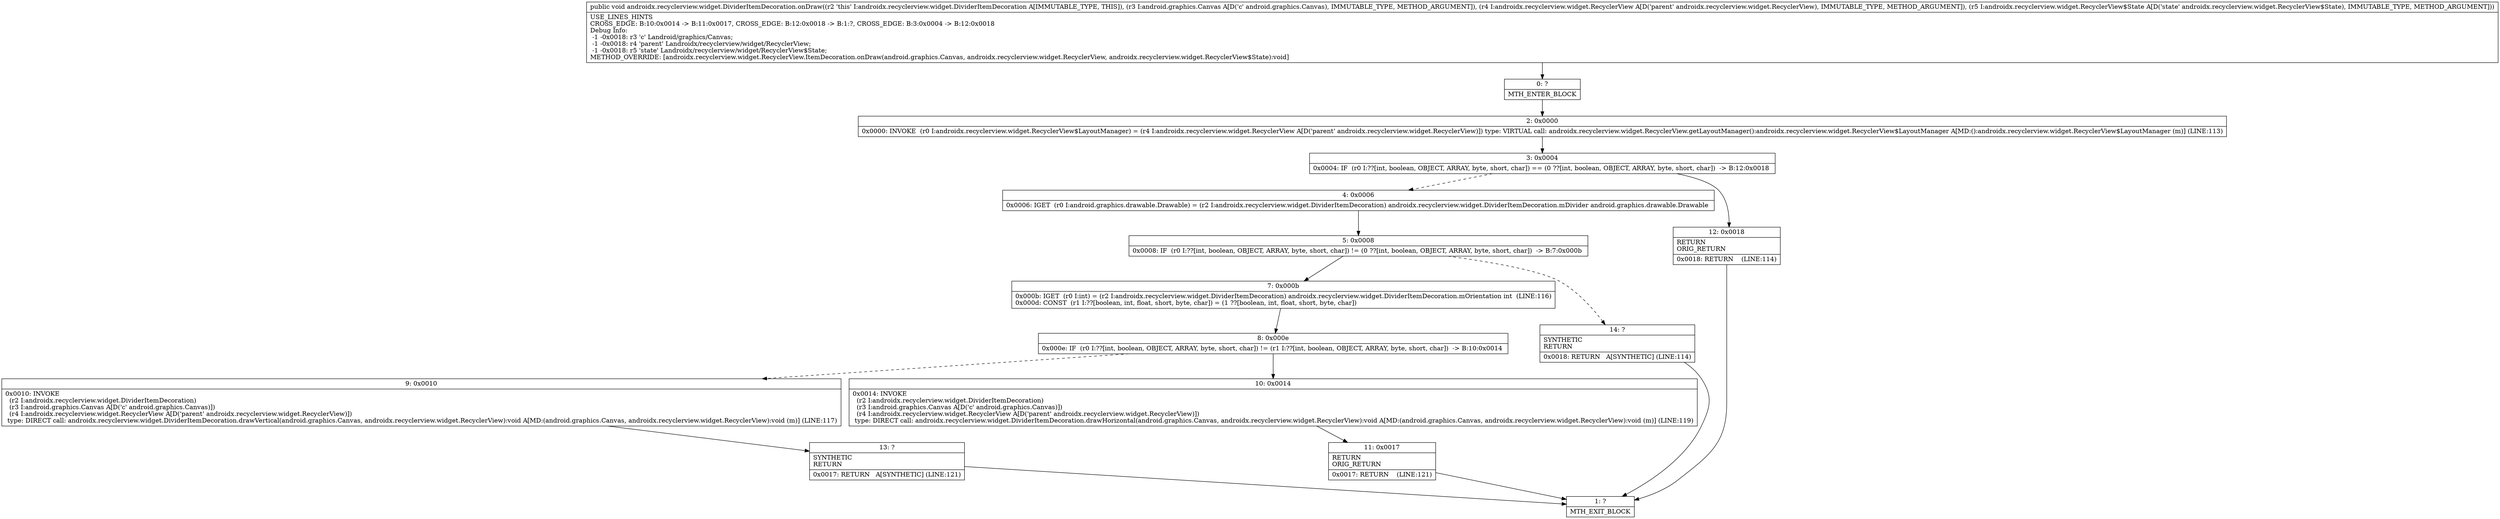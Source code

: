 digraph "CFG forandroidx.recyclerview.widget.DividerItemDecoration.onDraw(Landroid\/graphics\/Canvas;Landroidx\/recyclerview\/widget\/RecyclerView;Landroidx\/recyclerview\/widget\/RecyclerView$State;)V" {
Node_0 [shape=record,label="{0\:\ ?|MTH_ENTER_BLOCK\l}"];
Node_2 [shape=record,label="{2\:\ 0x0000|0x0000: INVOKE  (r0 I:androidx.recyclerview.widget.RecyclerView$LayoutManager) = (r4 I:androidx.recyclerview.widget.RecyclerView A[D('parent' androidx.recyclerview.widget.RecyclerView)]) type: VIRTUAL call: androidx.recyclerview.widget.RecyclerView.getLayoutManager():androidx.recyclerview.widget.RecyclerView$LayoutManager A[MD:():androidx.recyclerview.widget.RecyclerView$LayoutManager (m)] (LINE:113)\l}"];
Node_3 [shape=record,label="{3\:\ 0x0004|0x0004: IF  (r0 I:??[int, boolean, OBJECT, ARRAY, byte, short, char]) == (0 ??[int, boolean, OBJECT, ARRAY, byte, short, char])  \-\> B:12:0x0018 \l}"];
Node_4 [shape=record,label="{4\:\ 0x0006|0x0006: IGET  (r0 I:android.graphics.drawable.Drawable) = (r2 I:androidx.recyclerview.widget.DividerItemDecoration) androidx.recyclerview.widget.DividerItemDecoration.mDivider android.graphics.drawable.Drawable \l}"];
Node_5 [shape=record,label="{5\:\ 0x0008|0x0008: IF  (r0 I:??[int, boolean, OBJECT, ARRAY, byte, short, char]) != (0 ??[int, boolean, OBJECT, ARRAY, byte, short, char])  \-\> B:7:0x000b \l}"];
Node_7 [shape=record,label="{7\:\ 0x000b|0x000b: IGET  (r0 I:int) = (r2 I:androidx.recyclerview.widget.DividerItemDecoration) androidx.recyclerview.widget.DividerItemDecoration.mOrientation int  (LINE:116)\l0x000d: CONST  (r1 I:??[boolean, int, float, short, byte, char]) = (1 ??[boolean, int, float, short, byte, char]) \l}"];
Node_8 [shape=record,label="{8\:\ 0x000e|0x000e: IF  (r0 I:??[int, boolean, OBJECT, ARRAY, byte, short, char]) != (r1 I:??[int, boolean, OBJECT, ARRAY, byte, short, char])  \-\> B:10:0x0014 \l}"];
Node_9 [shape=record,label="{9\:\ 0x0010|0x0010: INVOKE  \l  (r2 I:androidx.recyclerview.widget.DividerItemDecoration)\l  (r3 I:android.graphics.Canvas A[D('c' android.graphics.Canvas)])\l  (r4 I:androidx.recyclerview.widget.RecyclerView A[D('parent' androidx.recyclerview.widget.RecyclerView)])\l type: DIRECT call: androidx.recyclerview.widget.DividerItemDecoration.drawVertical(android.graphics.Canvas, androidx.recyclerview.widget.RecyclerView):void A[MD:(android.graphics.Canvas, androidx.recyclerview.widget.RecyclerView):void (m)] (LINE:117)\l}"];
Node_13 [shape=record,label="{13\:\ ?|SYNTHETIC\lRETURN\l|0x0017: RETURN   A[SYNTHETIC] (LINE:121)\l}"];
Node_1 [shape=record,label="{1\:\ ?|MTH_EXIT_BLOCK\l}"];
Node_10 [shape=record,label="{10\:\ 0x0014|0x0014: INVOKE  \l  (r2 I:androidx.recyclerview.widget.DividerItemDecoration)\l  (r3 I:android.graphics.Canvas A[D('c' android.graphics.Canvas)])\l  (r4 I:androidx.recyclerview.widget.RecyclerView A[D('parent' androidx.recyclerview.widget.RecyclerView)])\l type: DIRECT call: androidx.recyclerview.widget.DividerItemDecoration.drawHorizontal(android.graphics.Canvas, androidx.recyclerview.widget.RecyclerView):void A[MD:(android.graphics.Canvas, androidx.recyclerview.widget.RecyclerView):void (m)] (LINE:119)\l}"];
Node_11 [shape=record,label="{11\:\ 0x0017|RETURN\lORIG_RETURN\l|0x0017: RETURN    (LINE:121)\l}"];
Node_14 [shape=record,label="{14\:\ ?|SYNTHETIC\lRETURN\l|0x0018: RETURN   A[SYNTHETIC] (LINE:114)\l}"];
Node_12 [shape=record,label="{12\:\ 0x0018|RETURN\lORIG_RETURN\l|0x0018: RETURN    (LINE:114)\l}"];
MethodNode[shape=record,label="{public void androidx.recyclerview.widget.DividerItemDecoration.onDraw((r2 'this' I:androidx.recyclerview.widget.DividerItemDecoration A[IMMUTABLE_TYPE, THIS]), (r3 I:android.graphics.Canvas A[D('c' android.graphics.Canvas), IMMUTABLE_TYPE, METHOD_ARGUMENT]), (r4 I:androidx.recyclerview.widget.RecyclerView A[D('parent' androidx.recyclerview.widget.RecyclerView), IMMUTABLE_TYPE, METHOD_ARGUMENT]), (r5 I:androidx.recyclerview.widget.RecyclerView$State A[D('state' androidx.recyclerview.widget.RecyclerView$State), IMMUTABLE_TYPE, METHOD_ARGUMENT]))  | USE_LINES_HINTS\lCROSS_EDGE: B:10:0x0014 \-\> B:11:0x0017, CROSS_EDGE: B:12:0x0018 \-\> B:1:?, CROSS_EDGE: B:3:0x0004 \-\> B:12:0x0018\lDebug Info:\l  \-1 \-0x0018: r3 'c' Landroid\/graphics\/Canvas;\l  \-1 \-0x0018: r4 'parent' Landroidx\/recyclerview\/widget\/RecyclerView;\l  \-1 \-0x0018: r5 'state' Landroidx\/recyclerview\/widget\/RecyclerView$State;\lMETHOD_OVERRIDE: [androidx.recyclerview.widget.RecyclerView.ItemDecoration.onDraw(android.graphics.Canvas, androidx.recyclerview.widget.RecyclerView, androidx.recyclerview.widget.RecyclerView$State):void]\l}"];
MethodNode -> Node_0;Node_0 -> Node_2;
Node_2 -> Node_3;
Node_3 -> Node_4[style=dashed];
Node_3 -> Node_12;
Node_4 -> Node_5;
Node_5 -> Node_7;
Node_5 -> Node_14[style=dashed];
Node_7 -> Node_8;
Node_8 -> Node_9[style=dashed];
Node_8 -> Node_10;
Node_9 -> Node_13;
Node_13 -> Node_1;
Node_10 -> Node_11;
Node_11 -> Node_1;
Node_14 -> Node_1;
Node_12 -> Node_1;
}

